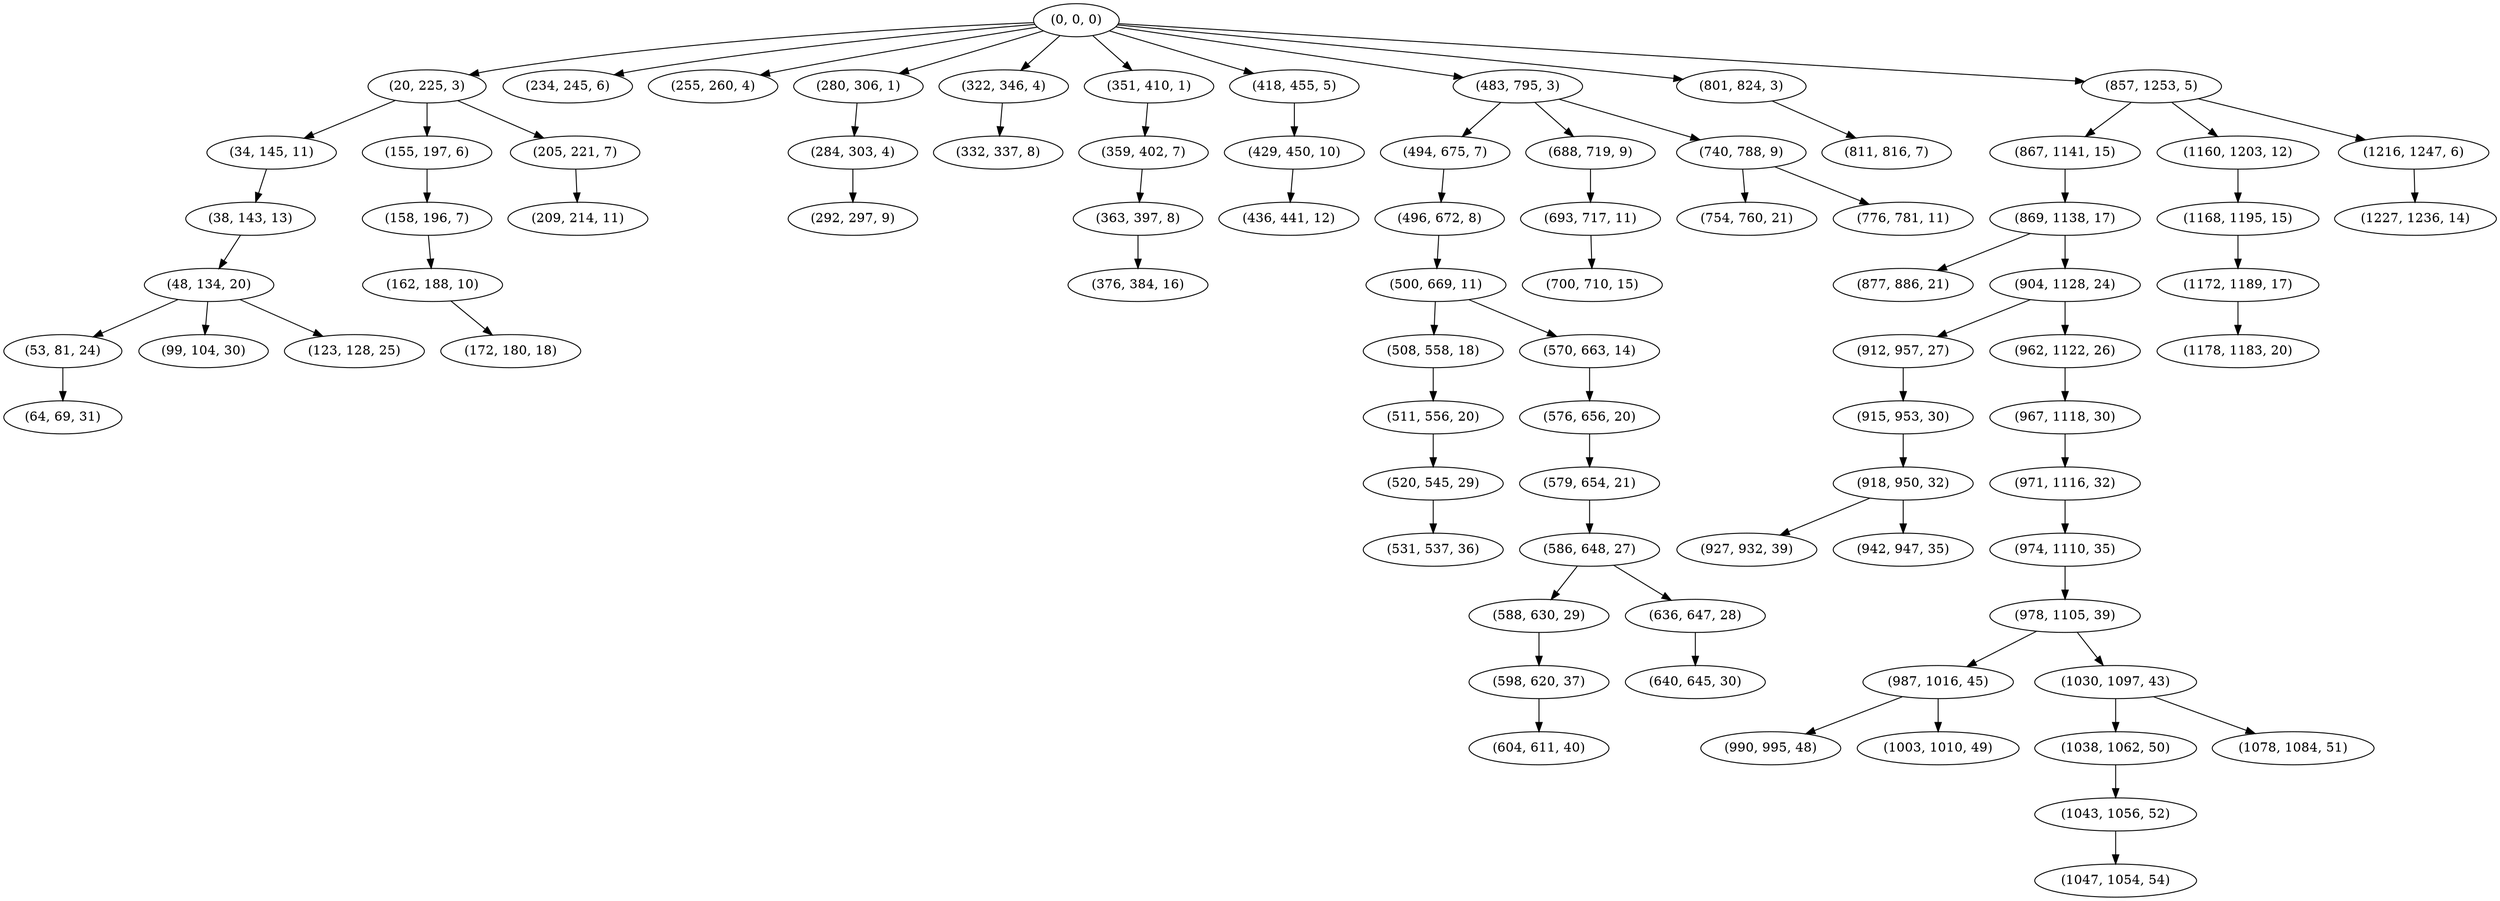 digraph tree {
    "(0, 0, 0)";
    "(20, 225, 3)";
    "(34, 145, 11)";
    "(38, 143, 13)";
    "(48, 134, 20)";
    "(53, 81, 24)";
    "(64, 69, 31)";
    "(99, 104, 30)";
    "(123, 128, 25)";
    "(155, 197, 6)";
    "(158, 196, 7)";
    "(162, 188, 10)";
    "(172, 180, 18)";
    "(205, 221, 7)";
    "(209, 214, 11)";
    "(234, 245, 6)";
    "(255, 260, 4)";
    "(280, 306, 1)";
    "(284, 303, 4)";
    "(292, 297, 9)";
    "(322, 346, 4)";
    "(332, 337, 8)";
    "(351, 410, 1)";
    "(359, 402, 7)";
    "(363, 397, 8)";
    "(376, 384, 16)";
    "(418, 455, 5)";
    "(429, 450, 10)";
    "(436, 441, 12)";
    "(483, 795, 3)";
    "(494, 675, 7)";
    "(496, 672, 8)";
    "(500, 669, 11)";
    "(508, 558, 18)";
    "(511, 556, 20)";
    "(520, 545, 29)";
    "(531, 537, 36)";
    "(570, 663, 14)";
    "(576, 656, 20)";
    "(579, 654, 21)";
    "(586, 648, 27)";
    "(588, 630, 29)";
    "(598, 620, 37)";
    "(604, 611, 40)";
    "(636, 647, 28)";
    "(640, 645, 30)";
    "(688, 719, 9)";
    "(693, 717, 11)";
    "(700, 710, 15)";
    "(740, 788, 9)";
    "(754, 760, 21)";
    "(776, 781, 11)";
    "(801, 824, 3)";
    "(811, 816, 7)";
    "(857, 1253, 5)";
    "(867, 1141, 15)";
    "(869, 1138, 17)";
    "(877, 886, 21)";
    "(904, 1128, 24)";
    "(912, 957, 27)";
    "(915, 953, 30)";
    "(918, 950, 32)";
    "(927, 932, 39)";
    "(942, 947, 35)";
    "(962, 1122, 26)";
    "(967, 1118, 30)";
    "(971, 1116, 32)";
    "(974, 1110, 35)";
    "(978, 1105, 39)";
    "(987, 1016, 45)";
    "(990, 995, 48)";
    "(1003, 1010, 49)";
    "(1030, 1097, 43)";
    "(1038, 1062, 50)";
    "(1043, 1056, 52)";
    "(1047, 1054, 54)";
    "(1078, 1084, 51)";
    "(1160, 1203, 12)";
    "(1168, 1195, 15)";
    "(1172, 1189, 17)";
    "(1178, 1183, 20)";
    "(1216, 1247, 6)";
    "(1227, 1236, 14)";
    "(0, 0, 0)" -> "(20, 225, 3)";
    "(0, 0, 0)" -> "(234, 245, 6)";
    "(0, 0, 0)" -> "(255, 260, 4)";
    "(0, 0, 0)" -> "(280, 306, 1)";
    "(0, 0, 0)" -> "(322, 346, 4)";
    "(0, 0, 0)" -> "(351, 410, 1)";
    "(0, 0, 0)" -> "(418, 455, 5)";
    "(0, 0, 0)" -> "(483, 795, 3)";
    "(0, 0, 0)" -> "(801, 824, 3)";
    "(0, 0, 0)" -> "(857, 1253, 5)";
    "(20, 225, 3)" -> "(34, 145, 11)";
    "(20, 225, 3)" -> "(155, 197, 6)";
    "(20, 225, 3)" -> "(205, 221, 7)";
    "(34, 145, 11)" -> "(38, 143, 13)";
    "(38, 143, 13)" -> "(48, 134, 20)";
    "(48, 134, 20)" -> "(53, 81, 24)";
    "(48, 134, 20)" -> "(99, 104, 30)";
    "(48, 134, 20)" -> "(123, 128, 25)";
    "(53, 81, 24)" -> "(64, 69, 31)";
    "(155, 197, 6)" -> "(158, 196, 7)";
    "(158, 196, 7)" -> "(162, 188, 10)";
    "(162, 188, 10)" -> "(172, 180, 18)";
    "(205, 221, 7)" -> "(209, 214, 11)";
    "(280, 306, 1)" -> "(284, 303, 4)";
    "(284, 303, 4)" -> "(292, 297, 9)";
    "(322, 346, 4)" -> "(332, 337, 8)";
    "(351, 410, 1)" -> "(359, 402, 7)";
    "(359, 402, 7)" -> "(363, 397, 8)";
    "(363, 397, 8)" -> "(376, 384, 16)";
    "(418, 455, 5)" -> "(429, 450, 10)";
    "(429, 450, 10)" -> "(436, 441, 12)";
    "(483, 795, 3)" -> "(494, 675, 7)";
    "(483, 795, 3)" -> "(688, 719, 9)";
    "(483, 795, 3)" -> "(740, 788, 9)";
    "(494, 675, 7)" -> "(496, 672, 8)";
    "(496, 672, 8)" -> "(500, 669, 11)";
    "(500, 669, 11)" -> "(508, 558, 18)";
    "(500, 669, 11)" -> "(570, 663, 14)";
    "(508, 558, 18)" -> "(511, 556, 20)";
    "(511, 556, 20)" -> "(520, 545, 29)";
    "(520, 545, 29)" -> "(531, 537, 36)";
    "(570, 663, 14)" -> "(576, 656, 20)";
    "(576, 656, 20)" -> "(579, 654, 21)";
    "(579, 654, 21)" -> "(586, 648, 27)";
    "(586, 648, 27)" -> "(588, 630, 29)";
    "(586, 648, 27)" -> "(636, 647, 28)";
    "(588, 630, 29)" -> "(598, 620, 37)";
    "(598, 620, 37)" -> "(604, 611, 40)";
    "(636, 647, 28)" -> "(640, 645, 30)";
    "(688, 719, 9)" -> "(693, 717, 11)";
    "(693, 717, 11)" -> "(700, 710, 15)";
    "(740, 788, 9)" -> "(754, 760, 21)";
    "(740, 788, 9)" -> "(776, 781, 11)";
    "(801, 824, 3)" -> "(811, 816, 7)";
    "(857, 1253, 5)" -> "(867, 1141, 15)";
    "(857, 1253, 5)" -> "(1160, 1203, 12)";
    "(857, 1253, 5)" -> "(1216, 1247, 6)";
    "(867, 1141, 15)" -> "(869, 1138, 17)";
    "(869, 1138, 17)" -> "(877, 886, 21)";
    "(869, 1138, 17)" -> "(904, 1128, 24)";
    "(904, 1128, 24)" -> "(912, 957, 27)";
    "(904, 1128, 24)" -> "(962, 1122, 26)";
    "(912, 957, 27)" -> "(915, 953, 30)";
    "(915, 953, 30)" -> "(918, 950, 32)";
    "(918, 950, 32)" -> "(927, 932, 39)";
    "(918, 950, 32)" -> "(942, 947, 35)";
    "(962, 1122, 26)" -> "(967, 1118, 30)";
    "(967, 1118, 30)" -> "(971, 1116, 32)";
    "(971, 1116, 32)" -> "(974, 1110, 35)";
    "(974, 1110, 35)" -> "(978, 1105, 39)";
    "(978, 1105, 39)" -> "(987, 1016, 45)";
    "(978, 1105, 39)" -> "(1030, 1097, 43)";
    "(987, 1016, 45)" -> "(990, 995, 48)";
    "(987, 1016, 45)" -> "(1003, 1010, 49)";
    "(1030, 1097, 43)" -> "(1038, 1062, 50)";
    "(1030, 1097, 43)" -> "(1078, 1084, 51)";
    "(1038, 1062, 50)" -> "(1043, 1056, 52)";
    "(1043, 1056, 52)" -> "(1047, 1054, 54)";
    "(1160, 1203, 12)" -> "(1168, 1195, 15)";
    "(1168, 1195, 15)" -> "(1172, 1189, 17)";
    "(1172, 1189, 17)" -> "(1178, 1183, 20)";
    "(1216, 1247, 6)" -> "(1227, 1236, 14)";
}
